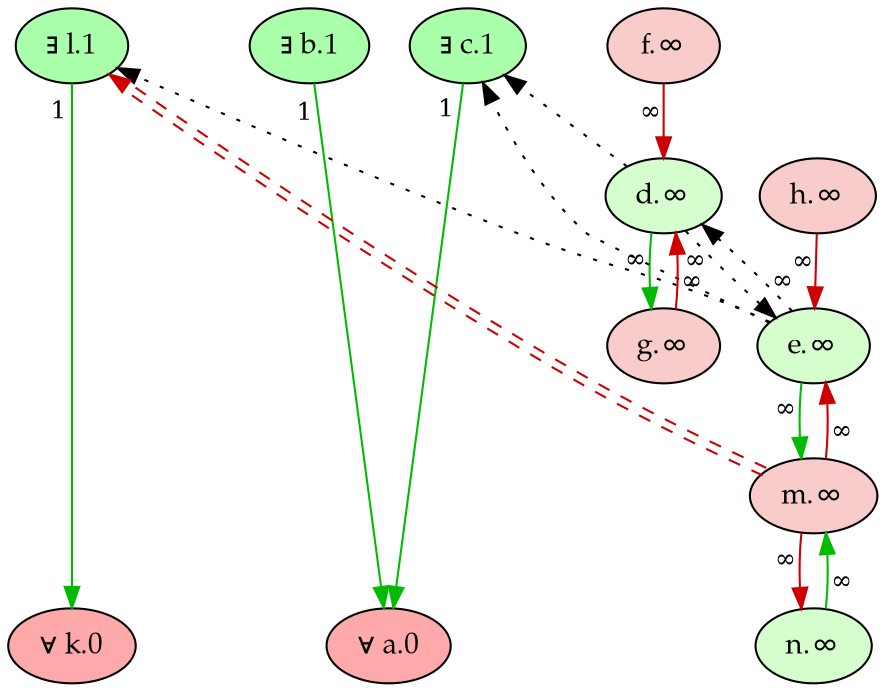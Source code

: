 digraph {
    rankdir="TB"
    node [style=filled fontname="Palatino" fontsize=14]
    node [fillcolor="#AAFFAA"]
    "l" [label="∃ l.1"]
    "c" [label="∃ c.1"]
    "b" [label="∃ b.1"]
    node [fillcolor="#FFAAAA"]
    "a" [label="∀ a.0"]
    "k" [label="∀ k.0"]
    node [fillcolor="#d5fdce"]
    "d" [label="d.∞"]
    "e" [label="e.∞"]
    "n" [label="n.∞"]
    node [fillcolor="#f7cccb"]
    "m" [label="m.∞"]
    "f" [label="f.∞"]
    "g" [label="g.∞"]
    "h" [label="h.∞"]
    edge[labeldistance=1.5 fontsize=12]
    edge [color="#00BB00" style="solid" dir="forward" taillabel="1"]
           "b" -> "a" 
           "c" -> "a" 
           "l" -> "k" 
    edge [color="black" style="dotted" dir="forward" taillabel="∞"]
           "e" -> "d" 
           "d" -> "e" 
    edge [color="#CC0000" style="solid" dir="forward" taillabel="∞"]
           "m" -> "e" 
           "f" -> "d" 
           "g" -> "d" 
           "h" -> "e" 
           "m" -> "n" 
    edge [color="#00BB00" style="solid" dir="forward" taillabel="∞"]
           "e" -> "m" 
           "d" -> "g" 
           "n" -> "m" 
    edge [color="black" style="dotted" dir="forward" taillabel="" constraint=false]
           "d" -> "c" 
           "e" -> "c" 
           "e" -> "l" 
    edge [color="#CC0000:invis:#CC0000" style="dashed" dir="forward" taillabel="" constraint=false]
           "m" -> "l" 
    {rank = max a k}
    {rank = min l c b}
}
